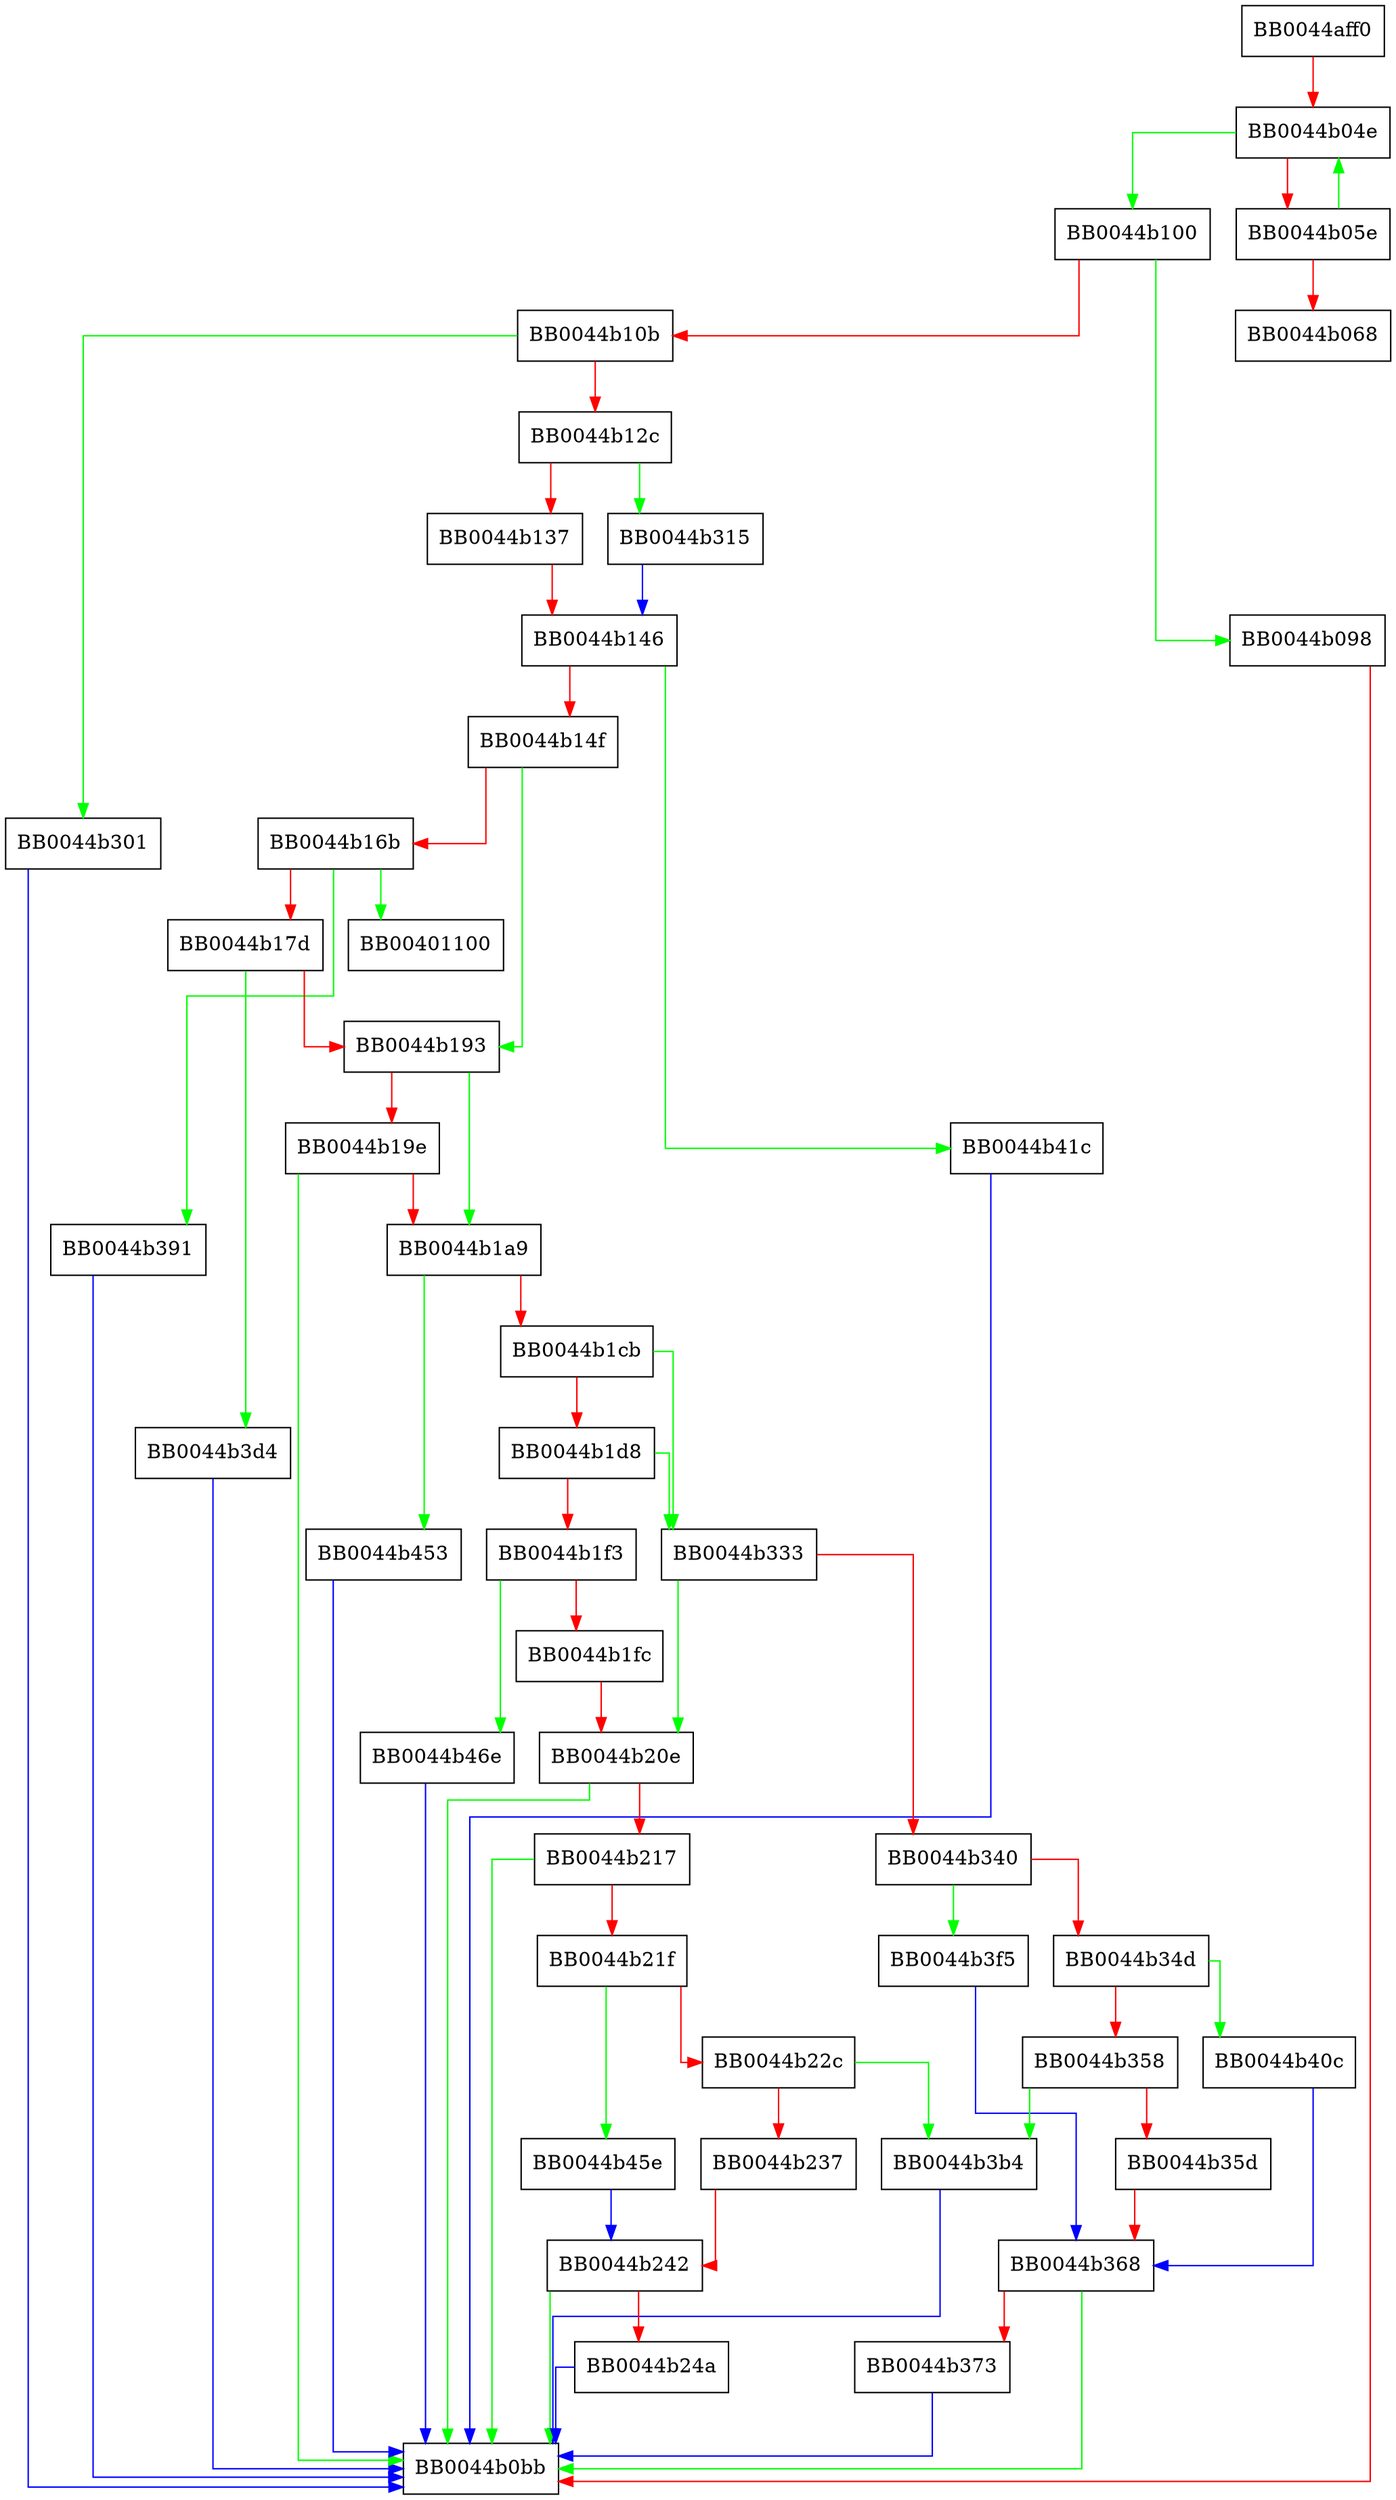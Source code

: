digraph sess_id_main {
  node [shape="box"];
  graph [splines=ortho];
  BB0044aff0 -> BB0044b04e [color="red"];
  BB0044b04e -> BB0044b100 [color="green"];
  BB0044b04e -> BB0044b05e [color="red"];
  BB0044b05e -> BB0044b04e [color="green"];
  BB0044b05e -> BB0044b068 [color="red"];
  BB0044b098 -> BB0044b0bb [color="red"];
  BB0044b100 -> BB0044b098 [color="green"];
  BB0044b100 -> BB0044b10b [color="red"];
  BB0044b10b -> BB0044b301 [color="green"];
  BB0044b10b -> BB0044b12c [color="red"];
  BB0044b12c -> BB0044b315 [color="green"];
  BB0044b12c -> BB0044b137 [color="red"];
  BB0044b137 -> BB0044b146 [color="red"];
  BB0044b146 -> BB0044b41c [color="green"];
  BB0044b146 -> BB0044b14f [color="red"];
  BB0044b14f -> BB0044b193 [color="green"];
  BB0044b14f -> BB0044b16b [color="red"];
  BB0044b16b -> BB00401100 [color="green"];
  BB0044b16b -> BB0044b391 [color="green"];
  BB0044b16b -> BB0044b17d [color="red"];
  BB0044b17d -> BB0044b3d4 [color="green"];
  BB0044b17d -> BB0044b193 [color="red"];
  BB0044b193 -> BB0044b1a9 [color="green"];
  BB0044b193 -> BB0044b19e [color="red"];
  BB0044b19e -> BB0044b0bb [color="green"];
  BB0044b19e -> BB0044b1a9 [color="red"];
  BB0044b1a9 -> BB0044b453 [color="green"];
  BB0044b1a9 -> BB0044b1cb [color="red"];
  BB0044b1cb -> BB0044b333 [color="green"];
  BB0044b1cb -> BB0044b1d8 [color="red"];
  BB0044b1d8 -> BB0044b333 [color="green"];
  BB0044b1d8 -> BB0044b1f3 [color="red"];
  BB0044b1f3 -> BB0044b46e [color="green"];
  BB0044b1f3 -> BB0044b1fc [color="red"];
  BB0044b1fc -> BB0044b20e [color="red"];
  BB0044b20e -> BB0044b0bb [color="green"];
  BB0044b20e -> BB0044b217 [color="red"];
  BB0044b217 -> BB0044b0bb [color="green"];
  BB0044b217 -> BB0044b21f [color="red"];
  BB0044b21f -> BB0044b45e [color="green"];
  BB0044b21f -> BB0044b22c [color="red"];
  BB0044b22c -> BB0044b3b4 [color="green"];
  BB0044b22c -> BB0044b237 [color="red"];
  BB0044b237 -> BB0044b242 [color="red"];
  BB0044b242 -> BB0044b0bb [color="green"];
  BB0044b242 -> BB0044b24a [color="red"];
  BB0044b24a -> BB0044b0bb [color="blue"];
  BB0044b301 -> BB0044b0bb [color="blue"];
  BB0044b315 -> BB0044b146 [color="blue"];
  BB0044b333 -> BB0044b20e [color="green"];
  BB0044b333 -> BB0044b340 [color="red"];
  BB0044b340 -> BB0044b3f5 [color="green"];
  BB0044b340 -> BB0044b34d [color="red"];
  BB0044b34d -> BB0044b40c [color="green"];
  BB0044b34d -> BB0044b358 [color="red"];
  BB0044b358 -> BB0044b3b4 [color="green"];
  BB0044b358 -> BB0044b35d [color="red"];
  BB0044b35d -> BB0044b368 [color="red"];
  BB0044b368 -> BB0044b0bb [color="green"];
  BB0044b368 -> BB0044b373 [color="red"];
  BB0044b373 -> BB0044b0bb [color="blue"];
  BB0044b391 -> BB0044b0bb [color="blue"];
  BB0044b3b4 -> BB0044b0bb [color="blue"];
  BB0044b3d4 -> BB0044b0bb [color="blue"];
  BB0044b3f5 -> BB0044b368 [color="blue"];
  BB0044b40c -> BB0044b368 [color="blue"];
  BB0044b41c -> BB0044b0bb [color="blue"];
  BB0044b453 -> BB0044b0bb [color="blue"];
  BB0044b45e -> BB0044b242 [color="blue"];
  BB0044b46e -> BB0044b0bb [color="blue"];
}